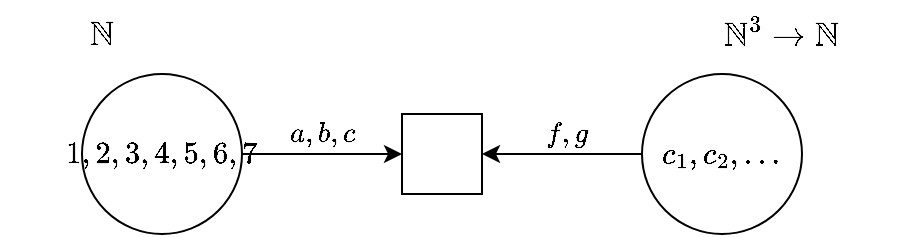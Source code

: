 <mxfile version="13.6.6" type="device"><diagram id="aCxTXB0iwLJcXyxYcXTN" name="Page-1"><mxGraphModel dx="563" dy="295" grid="1" gridSize="10" guides="1" tooltips="1" connect="1" arrows="1" fold="1" page="1" pageScale="1" pageWidth="827" pageHeight="1169" math="1" shadow="0"><root><mxCell id="0"/><mxCell id="1" parent="0"/><mxCell id="lOxZfi8qxsNQvMUxU-SS-2" value="" style="endArrow=classic;html=1;entryX=0;entryY=0.5;entryDx=0;entryDy=0;exitX=1;exitY=0.5;exitDx=0;exitDy=0;" edge="1" parent="1" source="lOxZfi8qxsNQvMUxU-SS-11" target="lOxZfi8qxsNQvMUxU-SS-5"><mxGeometry width="50" height="50" relative="1" as="geometry"><mxPoint x="330" y="220" as="sourcePoint"/><mxPoint x="421.72" y="188.28" as="targetPoint"/></mxGeometry></mxCell><mxCell id="lOxZfi8qxsNQvMUxU-SS-4" value="&lt;font style=&quot;font-size: 13px&quot;&gt;$$c_1, c_2,\\ \ldots$$&lt;/font&gt;" style="ellipse;whiteSpace=wrap;html=1;aspect=fixed;" vertex="1" parent="1"><mxGeometry x="520" y="220" width="80" height="80" as="geometry"/></mxCell><mxCell id="lOxZfi8qxsNQvMUxU-SS-5" value="" style="whiteSpace=wrap;html=1;aspect=fixed;" vertex="1" parent="1"><mxGeometry x="400" y="240" width="40" height="40" as="geometry"/></mxCell><mxCell id="lOxZfi8qxsNQvMUxU-SS-7" value="$$f, g$$" style="text;html=1;strokeColor=none;fillColor=none;align=center;verticalAlign=middle;whiteSpace=wrap;rounded=0;" vertex="1" parent="1"><mxGeometry x="463" y="240" width="40" height="20" as="geometry"/></mxCell><mxCell id="lOxZfi8qxsNQvMUxU-SS-8" value="" style="endArrow=classic;html=1;entryX=0;entryY=0.5;entryDx=0;entryDy=0;exitX=1;exitY=0.5;exitDx=0;exitDy=0;" edge="1" parent="1"><mxGeometry width="50" height="50" relative="1" as="geometry"><mxPoint x="520" y="260.0" as="sourcePoint"/><mxPoint x="440.0" y="260.0" as="targetPoint"/></mxGeometry></mxCell><mxCell id="lOxZfi8qxsNQvMUxU-SS-10" value="&lt;font style=&quot;font-size: 14px&quot;&gt;$$\mathbb{N}^3\to \mathbb{N}$$&lt;/font&gt;" style="text;html=1;strokeColor=none;fillColor=none;align=center;verticalAlign=middle;whiteSpace=wrap;rounded=0;" vertex="1" parent="1"><mxGeometry x="570" y="190" width="40" height="20" as="geometry"/></mxCell><mxCell id="lOxZfi8qxsNQvMUxU-SS-11" value="&lt;font style=&quot;font-size: 13px&quot;&gt;$$1,2,3,4,\\&lt;br&gt;5,6,7$$&lt;/font&gt;" style="ellipse;whiteSpace=wrap;html=1;aspect=fixed;" vertex="1" parent="1"><mxGeometry x="240" y="220" width="80" height="80" as="geometry"/></mxCell><mxCell id="lOxZfi8qxsNQvMUxU-SS-12" value="$$a, b, c$$" style="text;html=1;strokeColor=none;fillColor=none;align=center;verticalAlign=middle;whiteSpace=wrap;rounded=0;rotation=0;" vertex="1" parent="1"><mxGeometry x="340" y="240" width="40" height="20" as="geometry"/></mxCell><mxCell id="lOxZfi8qxsNQvMUxU-SS-13" value="&lt;font style=&quot;font-size: 14px&quot;&gt;$$\mathbb{N}$$&lt;/font&gt;" style="text;html=1;strokeColor=none;fillColor=none;align=center;verticalAlign=middle;whiteSpace=wrap;rounded=0;" vertex="1" parent="1"><mxGeometry x="230" y="190" width="40" height="20" as="geometry"/></mxCell></root></mxGraphModel></diagram></mxfile>